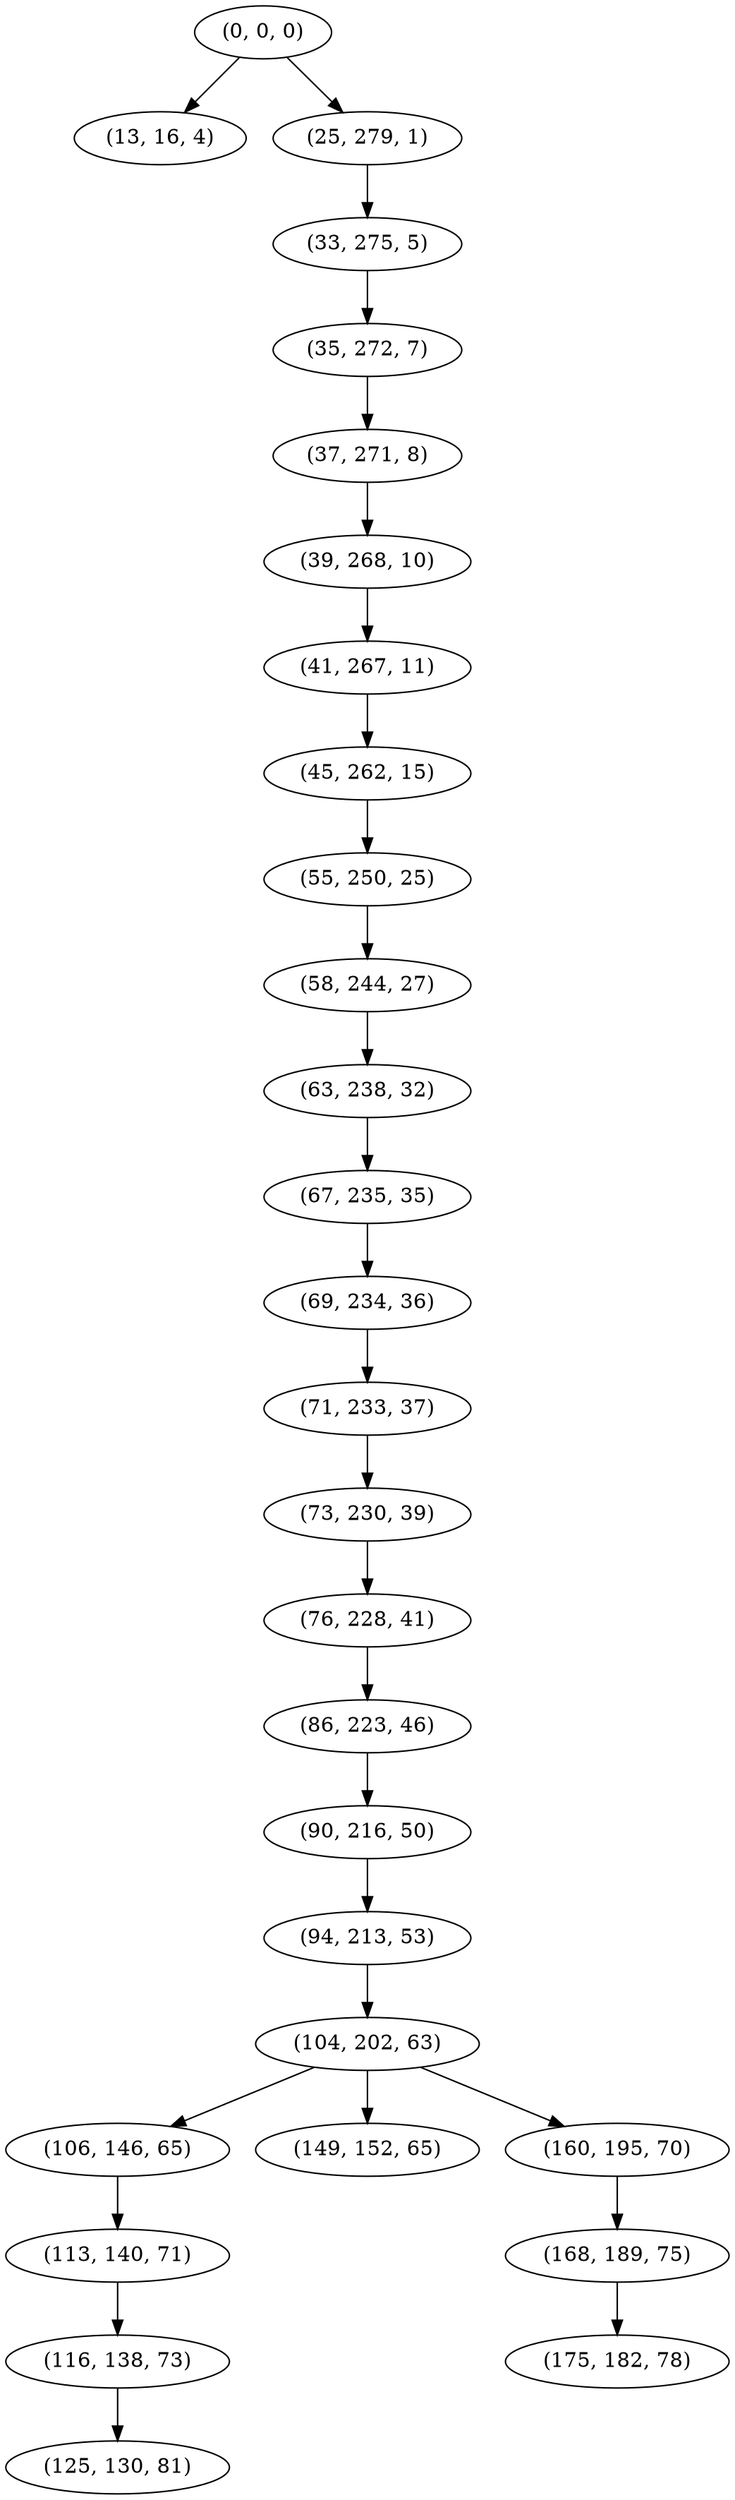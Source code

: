 digraph tree {
    "(0, 0, 0)";
    "(13, 16, 4)";
    "(25, 279, 1)";
    "(33, 275, 5)";
    "(35, 272, 7)";
    "(37, 271, 8)";
    "(39, 268, 10)";
    "(41, 267, 11)";
    "(45, 262, 15)";
    "(55, 250, 25)";
    "(58, 244, 27)";
    "(63, 238, 32)";
    "(67, 235, 35)";
    "(69, 234, 36)";
    "(71, 233, 37)";
    "(73, 230, 39)";
    "(76, 228, 41)";
    "(86, 223, 46)";
    "(90, 216, 50)";
    "(94, 213, 53)";
    "(104, 202, 63)";
    "(106, 146, 65)";
    "(113, 140, 71)";
    "(116, 138, 73)";
    "(125, 130, 81)";
    "(149, 152, 65)";
    "(160, 195, 70)";
    "(168, 189, 75)";
    "(175, 182, 78)";
    "(0, 0, 0)" -> "(13, 16, 4)";
    "(0, 0, 0)" -> "(25, 279, 1)";
    "(25, 279, 1)" -> "(33, 275, 5)";
    "(33, 275, 5)" -> "(35, 272, 7)";
    "(35, 272, 7)" -> "(37, 271, 8)";
    "(37, 271, 8)" -> "(39, 268, 10)";
    "(39, 268, 10)" -> "(41, 267, 11)";
    "(41, 267, 11)" -> "(45, 262, 15)";
    "(45, 262, 15)" -> "(55, 250, 25)";
    "(55, 250, 25)" -> "(58, 244, 27)";
    "(58, 244, 27)" -> "(63, 238, 32)";
    "(63, 238, 32)" -> "(67, 235, 35)";
    "(67, 235, 35)" -> "(69, 234, 36)";
    "(69, 234, 36)" -> "(71, 233, 37)";
    "(71, 233, 37)" -> "(73, 230, 39)";
    "(73, 230, 39)" -> "(76, 228, 41)";
    "(76, 228, 41)" -> "(86, 223, 46)";
    "(86, 223, 46)" -> "(90, 216, 50)";
    "(90, 216, 50)" -> "(94, 213, 53)";
    "(94, 213, 53)" -> "(104, 202, 63)";
    "(104, 202, 63)" -> "(106, 146, 65)";
    "(104, 202, 63)" -> "(149, 152, 65)";
    "(104, 202, 63)" -> "(160, 195, 70)";
    "(106, 146, 65)" -> "(113, 140, 71)";
    "(113, 140, 71)" -> "(116, 138, 73)";
    "(116, 138, 73)" -> "(125, 130, 81)";
    "(160, 195, 70)" -> "(168, 189, 75)";
    "(168, 189, 75)" -> "(175, 182, 78)";
}
